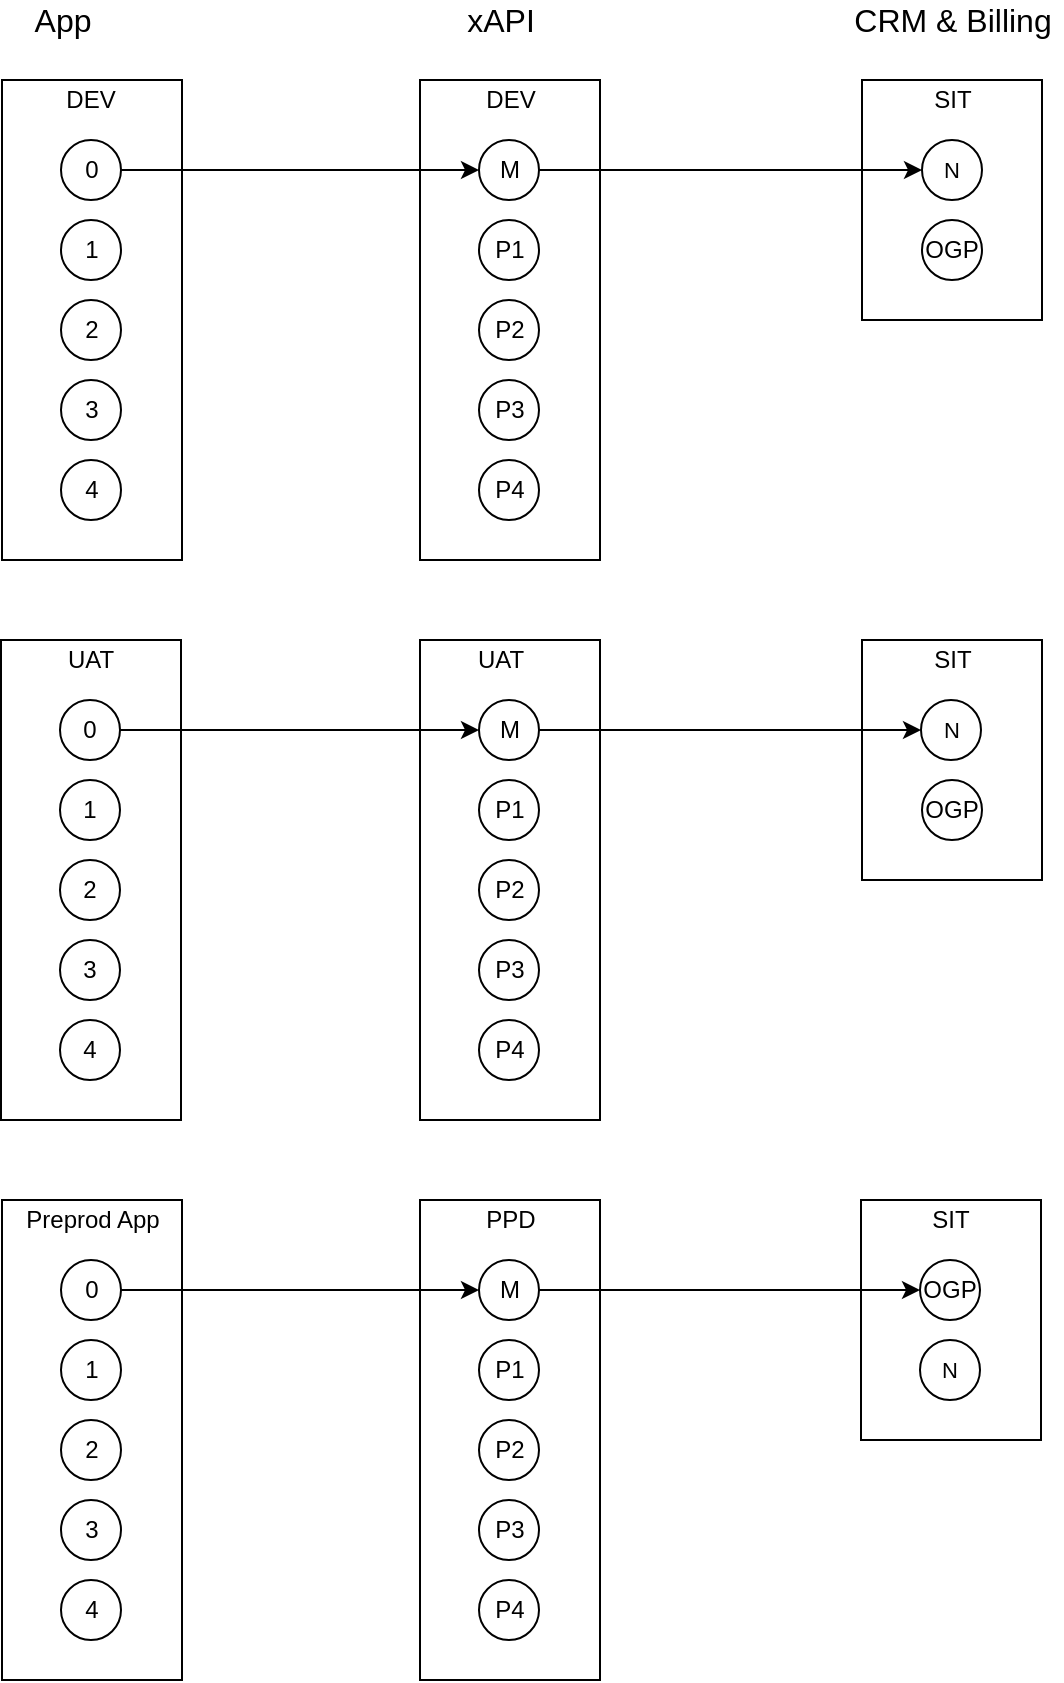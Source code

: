 <mxfile version="14.5.8" type="github">
  <diagram id="SGdaD_TXG3CUPc7qYm1k" name="Page-1">
    <mxGraphModel dx="1248" dy="654" grid="1" gridSize="10" guides="1" tooltips="1" connect="1" arrows="1" fold="1" page="1" pageScale="1" pageWidth="827" pageHeight="1169" math="0" shadow="0">
      <root>
        <mxCell id="0" />
        <mxCell id="1" parent="0" />
        <mxCell id="o-3EE55-kmr8AlU0Wy5A-6" value="App" style="text;html=1;align=center;verticalAlign=middle;resizable=0;points=[];autosize=1;strokeColor=none;fontSize=16;" vertex="1" parent="1">
          <mxGeometry x="170" y="40" width="40" height="20" as="geometry" />
        </mxCell>
        <mxCell id="o-3EE55-kmr8AlU0Wy5A-7" value="xAPI" style="text;html=1;align=center;verticalAlign=middle;resizable=0;points=[];autosize=1;strokeColor=none;fontSize=16;" vertex="1" parent="1">
          <mxGeometry x="383.5" y="40" width="50" height="20" as="geometry" />
        </mxCell>
        <mxCell id="o-3EE55-kmr8AlU0Wy5A-8" value="CRM &amp;amp; Billing" style="text;html=1;align=center;verticalAlign=middle;resizable=0;points=[];autosize=1;strokeColor=none;fontSize=16;" vertex="1" parent="1">
          <mxGeometry x="580" y="40" width="110" height="20" as="geometry" />
        </mxCell>
        <mxCell id="o-3EE55-kmr8AlU0Wy5A-18" value="" style="rounded=0;whiteSpace=wrap;html=1;gradientColor=none;" vertex="1" parent="1">
          <mxGeometry x="369" y="360" width="90" height="240" as="geometry" />
        </mxCell>
        <mxCell id="o-3EE55-kmr8AlU0Wy5A-19" value="M" style="ellipse;whiteSpace=wrap;html=1;aspect=fixed;gradientColor=none;" vertex="1" parent="1">
          <mxGeometry x="398.5" y="390" width="30" height="30" as="geometry" />
        </mxCell>
        <mxCell id="o-3EE55-kmr8AlU0Wy5A-20" value="P1" style="ellipse;whiteSpace=wrap;html=1;aspect=fixed;gradientColor=none;" vertex="1" parent="1">
          <mxGeometry x="398.5" y="430" width="30" height="30" as="geometry" />
        </mxCell>
        <mxCell id="o-3EE55-kmr8AlU0Wy5A-21" value="P2" style="ellipse;whiteSpace=wrap;html=1;aspect=fixed;gradientColor=none;" vertex="1" parent="1">
          <mxGeometry x="398.5" y="470" width="30" height="30" as="geometry" />
        </mxCell>
        <mxCell id="o-3EE55-kmr8AlU0Wy5A-22" value="P3" style="ellipse;whiteSpace=wrap;html=1;aspect=fixed;gradientColor=none;" vertex="1" parent="1">
          <mxGeometry x="398.5" y="510" width="30" height="30" as="geometry" />
        </mxCell>
        <mxCell id="o-3EE55-kmr8AlU0Wy5A-23" value="P4" style="ellipse;whiteSpace=wrap;html=1;aspect=fixed;gradientColor=none;" vertex="1" parent="1">
          <mxGeometry x="398.5" y="550" width="30" height="30" as="geometry" />
        </mxCell>
        <mxCell id="o-3EE55-kmr8AlU0Wy5A-38" value="UAT" style="text;html=1;align=center;verticalAlign=middle;resizable=0;points=[];autosize=1;strokeColor=none;" vertex="1" parent="1">
          <mxGeometry x="388.5" y="360" width="40" height="20" as="geometry" />
        </mxCell>
        <mxCell id="o-3EE55-kmr8AlU0Wy5A-39" value="" style="rounded=0;whiteSpace=wrap;html=1;gradientColor=none;" vertex="1" parent="1">
          <mxGeometry x="369" y="80" width="90" height="240" as="geometry" />
        </mxCell>
        <mxCell id="o-3EE55-kmr8AlU0Wy5A-46" value="" style="rounded=0;whiteSpace=wrap;html=1;gradientColor=none;" vertex="1" parent="1">
          <mxGeometry x="369" y="640" width="90" height="240" as="geometry" />
        </mxCell>
        <mxCell id="o-3EE55-kmr8AlU0Wy5A-47" value="M" style="ellipse;whiteSpace=wrap;html=1;aspect=fixed;gradientColor=none;" vertex="1" parent="1">
          <mxGeometry x="398.5" y="670" width="30" height="30" as="geometry" />
        </mxCell>
        <mxCell id="o-3EE55-kmr8AlU0Wy5A-48" value="P1" style="ellipse;whiteSpace=wrap;html=1;aspect=fixed;gradientColor=none;" vertex="1" parent="1">
          <mxGeometry x="398.5" y="710" width="30" height="30" as="geometry" />
        </mxCell>
        <mxCell id="o-3EE55-kmr8AlU0Wy5A-49" value="P2" style="ellipse;whiteSpace=wrap;html=1;aspect=fixed;gradientColor=none;" vertex="1" parent="1">
          <mxGeometry x="398.5" y="750" width="30" height="30" as="geometry" />
        </mxCell>
        <mxCell id="o-3EE55-kmr8AlU0Wy5A-50" value="P3" style="ellipse;whiteSpace=wrap;html=1;aspect=fixed;gradientColor=none;" vertex="1" parent="1">
          <mxGeometry x="398.5" y="790" width="30" height="30" as="geometry" />
        </mxCell>
        <mxCell id="o-3EE55-kmr8AlU0Wy5A-51" value="P4" style="ellipse;whiteSpace=wrap;html=1;aspect=fixed;gradientColor=none;" vertex="1" parent="1">
          <mxGeometry x="398.5" y="830" width="30" height="30" as="geometry" />
        </mxCell>
        <mxCell id="o-3EE55-kmr8AlU0Wy5A-52" value="PPD" style="text;html=1;align=center;verticalAlign=middle;resizable=0;points=[];autosize=1;strokeColor=none;" vertex="1" parent="1">
          <mxGeometry x="393.5" y="640" width="40" height="20" as="geometry" />
        </mxCell>
        <mxCell id="o-3EE55-kmr8AlU0Wy5A-88" value="" style="rounded=0;whiteSpace=wrap;html=1;gradientColor=none;" vertex="1" parent="1">
          <mxGeometry x="160" y="80" width="90" height="240" as="geometry" />
        </mxCell>
        <mxCell id="o-3EE55-kmr8AlU0Wy5A-102" value="" style="rounded=0;whiteSpace=wrap;html=1;gradientColor=none;" vertex="1" parent="1">
          <mxGeometry x="159.5" y="360" width="90" height="240" as="geometry" />
        </mxCell>
        <mxCell id="o-3EE55-kmr8AlU0Wy5A-136" style="edgeStyle=orthogonalEdgeStyle;rounded=0;orthogonalLoop=1;jettySize=auto;html=1;fontSize=12;" edge="1" parent="1" source="o-3EE55-kmr8AlU0Wy5A-103" target="o-3EE55-kmr8AlU0Wy5A-19">
          <mxGeometry relative="1" as="geometry" />
        </mxCell>
        <mxCell id="o-3EE55-kmr8AlU0Wy5A-103" value="0" style="ellipse;whiteSpace=wrap;html=1;aspect=fixed;gradientColor=none;" vertex="1" parent="1">
          <mxGeometry x="189" y="390" width="30" height="30" as="geometry" />
        </mxCell>
        <mxCell id="o-3EE55-kmr8AlU0Wy5A-104" value="1" style="ellipse;whiteSpace=wrap;html=1;aspect=fixed;gradientColor=none;" vertex="1" parent="1">
          <mxGeometry x="189" y="430" width="30" height="30" as="geometry" />
        </mxCell>
        <mxCell id="o-3EE55-kmr8AlU0Wy5A-105" value="2" style="ellipse;whiteSpace=wrap;html=1;aspect=fixed;gradientColor=none;" vertex="1" parent="1">
          <mxGeometry x="189" y="470" width="30" height="30" as="geometry" />
        </mxCell>
        <mxCell id="o-3EE55-kmr8AlU0Wy5A-106" value="3" style="ellipse;whiteSpace=wrap;html=1;aspect=fixed;gradientColor=none;" vertex="1" parent="1">
          <mxGeometry x="189" y="510" width="30" height="30" as="geometry" />
        </mxCell>
        <mxCell id="o-3EE55-kmr8AlU0Wy5A-107" value="4" style="ellipse;whiteSpace=wrap;html=1;aspect=fixed;gradientColor=none;" vertex="1" parent="1">
          <mxGeometry x="189" y="550" width="30" height="30" as="geometry" />
        </mxCell>
        <mxCell id="o-3EE55-kmr8AlU0Wy5A-108" value="UAT" style="text;html=1;align=center;verticalAlign=middle;resizable=0;points=[];autosize=1;strokeColor=none;" vertex="1" parent="1">
          <mxGeometry x="184" y="360" width="40" height="20" as="geometry" />
        </mxCell>
        <mxCell id="o-3EE55-kmr8AlU0Wy5A-109" value="" style="rounded=0;whiteSpace=wrap;html=1;gradientColor=none;" vertex="1" parent="1">
          <mxGeometry x="160" y="640" width="90" height="240" as="geometry" />
        </mxCell>
        <mxCell id="o-3EE55-kmr8AlU0Wy5A-138" style="edgeStyle=orthogonalEdgeStyle;rounded=0;orthogonalLoop=1;jettySize=auto;html=1;fontSize=12;" edge="1" parent="1" source="o-3EE55-kmr8AlU0Wy5A-110" target="o-3EE55-kmr8AlU0Wy5A-47">
          <mxGeometry relative="1" as="geometry" />
        </mxCell>
        <mxCell id="o-3EE55-kmr8AlU0Wy5A-110" value="0" style="ellipse;whiteSpace=wrap;html=1;aspect=fixed;gradientColor=none;" vertex="1" parent="1">
          <mxGeometry x="189.5" y="670" width="30" height="30" as="geometry" />
        </mxCell>
        <mxCell id="o-3EE55-kmr8AlU0Wy5A-111" value="1" style="ellipse;whiteSpace=wrap;html=1;aspect=fixed;gradientColor=none;" vertex="1" parent="1">
          <mxGeometry x="189.5" y="710" width="30" height="30" as="geometry" />
        </mxCell>
        <mxCell id="o-3EE55-kmr8AlU0Wy5A-112" value="2" style="ellipse;whiteSpace=wrap;html=1;aspect=fixed;gradientColor=none;" vertex="1" parent="1">
          <mxGeometry x="189.5" y="750" width="30" height="30" as="geometry" />
        </mxCell>
        <mxCell id="o-3EE55-kmr8AlU0Wy5A-113" value="3" style="ellipse;whiteSpace=wrap;html=1;aspect=fixed;gradientColor=none;" vertex="1" parent="1">
          <mxGeometry x="189.5" y="790" width="30" height="30" as="geometry" />
        </mxCell>
        <mxCell id="o-3EE55-kmr8AlU0Wy5A-114" value="4" style="ellipse;whiteSpace=wrap;html=1;aspect=fixed;gradientColor=none;" vertex="1" parent="1">
          <mxGeometry x="189.5" y="830" width="30" height="30" as="geometry" />
        </mxCell>
        <mxCell id="o-3EE55-kmr8AlU0Wy5A-115" value="Preprod App" style="text;html=1;align=center;verticalAlign=middle;resizable=0;points=[];autosize=1;strokeColor=none;" vertex="1" parent="1">
          <mxGeometry x="164.5" y="640" width="80" height="20" as="geometry" />
        </mxCell>
        <mxCell id="o-3EE55-kmr8AlU0Wy5A-116" value="" style="rounded=0;whiteSpace=wrap;html=1;gradientColor=none;" vertex="1" parent="1">
          <mxGeometry x="590" y="80" width="90" height="120" as="geometry" />
        </mxCell>
        <mxCell id="o-3EE55-kmr8AlU0Wy5A-124" value="" style="rounded=0;whiteSpace=wrap;html=1;gradientColor=none;" vertex="1" parent="1">
          <mxGeometry x="590" y="360" width="90" height="120" as="geometry" />
        </mxCell>
        <mxCell id="o-3EE55-kmr8AlU0Wy5A-125" value="OGP" style="ellipse;whiteSpace=wrap;html=1;aspect=fixed;gradientColor=none;" vertex="1" parent="1">
          <mxGeometry x="620" y="430" width="30" height="30" as="geometry" />
        </mxCell>
        <mxCell id="o-3EE55-kmr8AlU0Wy5A-126" value="&lt;font style=&quot;font-size: 11px&quot;&gt;N&lt;/font&gt;" style="ellipse;whiteSpace=wrap;html=1;aspect=fixed;gradientColor=none;fontSize=12;" vertex="1" parent="1">
          <mxGeometry x="619.5" y="390" width="30" height="30" as="geometry" />
        </mxCell>
        <mxCell id="o-3EE55-kmr8AlU0Wy5A-127" value="SIT" style="text;html=1;align=center;verticalAlign=middle;resizable=0;points=[];autosize=1;strokeColor=none;" vertex="1" parent="1">
          <mxGeometry x="619.5" y="360" width="30" height="20" as="geometry" />
        </mxCell>
        <mxCell id="o-3EE55-kmr8AlU0Wy5A-128" value="" style="rounded=0;whiteSpace=wrap;html=1;gradientColor=none;" vertex="1" parent="1">
          <mxGeometry x="589.5" y="640" width="90" height="120" as="geometry" />
        </mxCell>
        <mxCell id="o-3EE55-kmr8AlU0Wy5A-129" value="OGP" style="ellipse;whiteSpace=wrap;html=1;aspect=fixed;gradientColor=none;" vertex="1" parent="1">
          <mxGeometry x="619" y="670" width="30" height="30" as="geometry" />
        </mxCell>
        <mxCell id="o-3EE55-kmr8AlU0Wy5A-130" value="&lt;font style=&quot;font-size: 11px&quot;&gt;N&lt;/font&gt;" style="ellipse;whiteSpace=wrap;html=1;aspect=fixed;gradientColor=none;fontSize=12;" vertex="1" parent="1">
          <mxGeometry x="619" y="710" width="30" height="30" as="geometry" />
        </mxCell>
        <mxCell id="o-3EE55-kmr8AlU0Wy5A-131" value="SIT" style="text;html=1;align=center;verticalAlign=middle;resizable=0;points=[];autosize=1;strokeColor=none;" vertex="1" parent="1">
          <mxGeometry x="619" y="640" width="30" height="20" as="geometry" />
        </mxCell>
        <mxCell id="o-3EE55-kmr8AlU0Wy5A-135" style="edgeStyle=orthogonalEdgeStyle;rounded=0;orthogonalLoop=1;jettySize=auto;html=1;fontSize=12;" edge="1" parent="1" source="o-3EE55-kmr8AlU0Wy5A-40" target="o-3EE55-kmr8AlU0Wy5A-121">
          <mxGeometry relative="1" as="geometry" />
        </mxCell>
        <mxCell id="o-3EE55-kmr8AlU0Wy5A-40" value="M" style="ellipse;whiteSpace=wrap;html=1;aspect=fixed;fillColor=none;gradientColor=none;" vertex="1" parent="1">
          <mxGeometry x="398.5" y="110" width="30" height="30" as="geometry" />
        </mxCell>
        <mxCell id="o-3EE55-kmr8AlU0Wy5A-41" value="P1" style="ellipse;whiteSpace=wrap;html=1;aspect=fixed;fillColor=none;gradientColor=none;" vertex="1" parent="1">
          <mxGeometry x="398.5" y="150" width="30" height="30" as="geometry" />
        </mxCell>
        <mxCell id="o-3EE55-kmr8AlU0Wy5A-42" value="P2" style="ellipse;whiteSpace=wrap;html=1;aspect=fixed;fillColor=none;gradientColor=none;" vertex="1" parent="1">
          <mxGeometry x="398.5" y="190" width="30" height="30" as="geometry" />
        </mxCell>
        <mxCell id="o-3EE55-kmr8AlU0Wy5A-43" value="P3" style="ellipse;whiteSpace=wrap;html=1;aspect=fixed;fillColor=none;gradientColor=none;" vertex="1" parent="1">
          <mxGeometry x="398.5" y="230" width="30" height="30" as="geometry" />
        </mxCell>
        <mxCell id="o-3EE55-kmr8AlU0Wy5A-44" value="P4" style="ellipse;whiteSpace=wrap;html=1;aspect=fixed;fillColor=none;gradientColor=none;" vertex="1" parent="1">
          <mxGeometry x="398.5" y="270" width="30" height="30" as="geometry" />
        </mxCell>
        <mxCell id="o-3EE55-kmr8AlU0Wy5A-134" style="edgeStyle=orthogonalEdgeStyle;rounded=0;orthogonalLoop=1;jettySize=auto;html=1;fontSize=12;" edge="1" parent="1" source="o-3EE55-kmr8AlU0Wy5A-89" target="o-3EE55-kmr8AlU0Wy5A-40">
          <mxGeometry relative="1" as="geometry" />
        </mxCell>
        <mxCell id="o-3EE55-kmr8AlU0Wy5A-89" value="0" style="ellipse;whiteSpace=wrap;html=1;aspect=fixed;gradientColor=none;" vertex="1" parent="1">
          <mxGeometry x="189.5" y="110" width="30" height="30" as="geometry" />
        </mxCell>
        <mxCell id="o-3EE55-kmr8AlU0Wy5A-90" value="1" style="ellipse;whiteSpace=wrap;html=1;aspect=fixed;fillColor=none;gradientColor=none;" vertex="1" parent="1">
          <mxGeometry x="189.5" y="150" width="30" height="30" as="geometry" />
        </mxCell>
        <mxCell id="o-3EE55-kmr8AlU0Wy5A-91" value="2" style="ellipse;whiteSpace=wrap;html=1;aspect=fixed;fillColor=none;gradientColor=none;" vertex="1" parent="1">
          <mxGeometry x="189.5" y="190" width="30" height="30" as="geometry" />
        </mxCell>
        <mxCell id="o-3EE55-kmr8AlU0Wy5A-92" value="3" style="ellipse;whiteSpace=wrap;html=1;aspect=fixed;fillColor=none;gradientColor=none;" vertex="1" parent="1">
          <mxGeometry x="189.5" y="230" width="30" height="30" as="geometry" />
        </mxCell>
        <mxCell id="o-3EE55-kmr8AlU0Wy5A-93" value="4" style="ellipse;whiteSpace=wrap;html=1;aspect=fixed;fillColor=none;gradientColor=none;" vertex="1" parent="1">
          <mxGeometry x="189.5" y="270" width="30" height="30" as="geometry" />
        </mxCell>
        <mxCell id="o-3EE55-kmr8AlU0Wy5A-117" value="OGP" style="ellipse;whiteSpace=wrap;html=1;aspect=fixed;fillColor=none;gradientColor=none;" vertex="1" parent="1">
          <mxGeometry x="620" y="150" width="30" height="30" as="geometry" />
        </mxCell>
        <mxCell id="o-3EE55-kmr8AlU0Wy5A-121" value="&lt;font style=&quot;font-size: 11px&quot;&gt;N&lt;/font&gt;" style="ellipse;whiteSpace=wrap;html=1;aspect=fixed;fillColor=none;gradientColor=none;fontSize=12;" vertex="1" parent="1">
          <mxGeometry x="620" y="110" width="30" height="30" as="geometry" />
        </mxCell>
        <mxCell id="o-3EE55-kmr8AlU0Wy5A-45" value="DEV" style="text;html=1;align=center;verticalAlign=middle;resizable=0;points=[];autosize=1;strokeColor=none;" vertex="1" parent="1">
          <mxGeometry x="393.5" y="80" width="40" height="20" as="geometry" />
        </mxCell>
        <mxCell id="o-3EE55-kmr8AlU0Wy5A-94" value="DEV" style="text;html=1;align=center;verticalAlign=middle;resizable=0;points=[];autosize=1;strokeColor=none;" vertex="1" parent="1">
          <mxGeometry x="184" y="80" width="40" height="20" as="geometry" />
        </mxCell>
        <mxCell id="o-3EE55-kmr8AlU0Wy5A-122" value="SIT" style="text;html=1;align=center;verticalAlign=middle;resizable=0;points=[];autosize=1;strokeColor=none;" vertex="1" parent="1">
          <mxGeometry x="619.5" y="80" width="30" height="20" as="geometry" />
        </mxCell>
        <mxCell id="o-3EE55-kmr8AlU0Wy5A-137" style="edgeStyle=orthogonalEdgeStyle;rounded=0;orthogonalLoop=1;jettySize=auto;html=1;fontSize=12;" edge="1" parent="1" source="o-3EE55-kmr8AlU0Wy5A-19" target="o-3EE55-kmr8AlU0Wy5A-126">
          <mxGeometry relative="1" as="geometry" />
        </mxCell>
        <mxCell id="o-3EE55-kmr8AlU0Wy5A-139" style="edgeStyle=orthogonalEdgeStyle;rounded=0;orthogonalLoop=1;jettySize=auto;html=1;entryX=0;entryY=0.5;entryDx=0;entryDy=0;fontSize=12;" edge="1" parent="1" source="o-3EE55-kmr8AlU0Wy5A-47" target="o-3EE55-kmr8AlU0Wy5A-129">
          <mxGeometry relative="1" as="geometry" />
        </mxCell>
      </root>
    </mxGraphModel>
  </diagram>
</mxfile>
